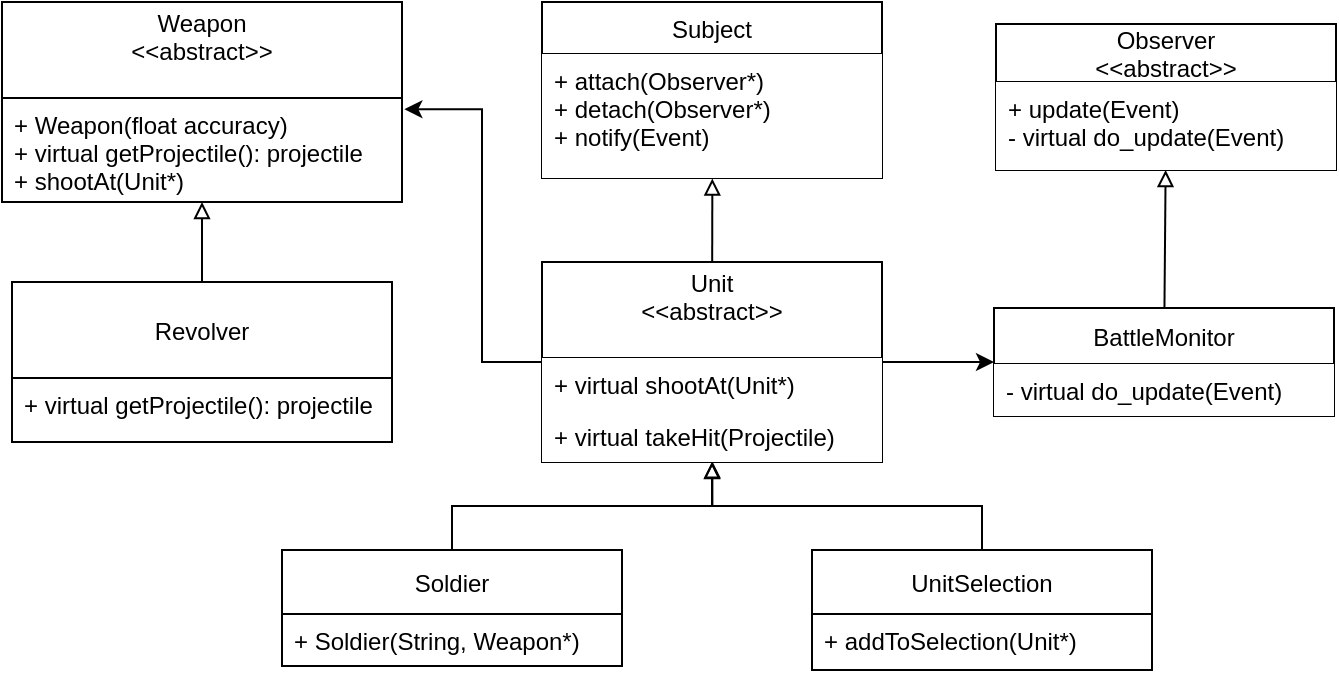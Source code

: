 <mxfile version="14.6.6"><diagram id="MWmruJKDKREIGoBlXKLZ" name="Page-1"><mxGraphModel dx="1718" dy="936" grid="1" gridSize="10" guides="1" tooltips="1" connect="1" arrows="1" fold="1" page="0" pageScale="1" pageWidth="827" pageHeight="1169" math="0" shadow="0"><root><mxCell id="0"/><mxCell id="1" parent="0"/><mxCell id="2" style="edgeStyle=orthogonalEdgeStyle;rounded=0;orthogonalLoop=1;jettySize=auto;html=1;entryX=0.5;entryY=1;entryDx=0;entryDy=0;endArrow=block;endFill=0;" parent="1" source="14" target="9" edge="1"><mxGeometry relative="1" as="geometry"/></mxCell><mxCell id="3" style="edgeStyle=orthogonalEdgeStyle;rounded=0;orthogonalLoop=1;jettySize=auto;html=1;entryX=0.501;entryY=0.985;entryDx=0;entryDy=0;entryPerimeter=0;endArrow=block;endFill=0;" parent="1" source="12" target="11" edge="1"><mxGeometry relative="1" as="geometry"/></mxCell><mxCell id="4" style="rounded=0;orthogonalLoop=1;jettySize=auto;html=1;entryX=0.501;entryY=1.005;entryDx=0;entryDy=0;entryPerimeter=0;endArrow=block;endFill=0;" parent="1" source="9" target="17" edge="1"><mxGeometry relative="1" as="geometry"/></mxCell><mxCell id="5" style="edgeStyle=orthogonalEdgeStyle;rounded=0;orthogonalLoop=1;jettySize=auto;html=1;entryX=0;entryY=0.5;entryDx=0;entryDy=0;endArrow=classic;endFill=1;exitX=1;exitY=0.25;exitDx=0;exitDy=0;" parent="1" source="9" target="26" edge="1"><mxGeometry relative="1" as="geometry"><Array as="points"><mxPoint x="520" y="280"/></Array></mxGeometry></mxCell><mxCell id="6" style="rounded=0;orthogonalLoop=1;jettySize=auto;html=1;endArrow=block;endFill=0;" parent="1" source="26" target="21" edge="1"><mxGeometry relative="1" as="geometry"><mxPoint x="663" y="170" as="targetPoint"/></mxGeometry></mxCell><mxCell id="7" style="edgeStyle=orthogonalEdgeStyle;rounded=0;orthogonalLoop=1;jettySize=auto;html=1;entryX=1.006;entryY=0.107;entryDx=0;entryDy=0;entryPerimeter=0;startArrow=none;startFill=0;endArrow=classic;endFill=1;" parent="1" source="9" target="23" edge="1"><mxGeometry relative="1" as="geometry"><Array as="points"><mxPoint x="320" y="280"/><mxPoint x="320" y="154"/></Array></mxGeometry></mxCell><mxCell id="8" style="rounded=0;orthogonalLoop=1;jettySize=auto;html=1;startArrow=none;startFill=0;endArrow=block;endFill=0;" parent="1" source="24" target="23" edge="1"><mxGeometry relative="1" as="geometry"/></mxCell><mxCell id="9" value="Unit&#xA;&lt;&lt;abstract&gt;&gt;&#xA;" style="swimlane;fontStyle=0;childLayout=stackLayout;horizontal=1;startSize=48;fillColor=#ffffff;horizontalStack=0;resizeParent=1;resizeParentMax=0;resizeLast=0;collapsible=1;marginBottom=0;" parent="1" vertex="1"><mxGeometry x="350" y="230" width="170" height="100" as="geometry"/></mxCell><mxCell id="10" value="+ virtual shootAt(Unit*)" style="text;strokeColor=none;fillColor=#ffffff;align=left;verticalAlign=top;spacingLeft=4;spacingRight=4;overflow=hidden;rotatable=0;points=[[0,0.5],[1,0.5]];portConstraint=eastwest;" parent="9" vertex="1"><mxGeometry y="48" width="170" height="26" as="geometry"/></mxCell><mxCell id="11" value="+ virtual takeHit(Projectile)" style="text;strokeColor=none;fillColor=#ffffff;align=left;verticalAlign=top;spacingLeft=4;spacingRight=4;overflow=hidden;rotatable=0;points=[[0,0.5],[1,0.5]];portConstraint=eastwest;" parent="9" vertex="1"><mxGeometry y="74" width="170" height="26" as="geometry"/></mxCell><mxCell id="12" value="Soldier" style="swimlane;fontStyle=0;childLayout=stackLayout;horizontal=1;startSize=32;fillColor=#ffffff;horizontalStack=0;resizeParent=1;resizeParentMax=0;resizeLast=0;collapsible=1;marginBottom=0;" parent="1" vertex="1"><mxGeometry x="220" y="374" width="170" height="58" as="geometry"/></mxCell><mxCell id="13" value="+ Soldier(String, Weapon*)" style="text;strokeColor=#000000;fillColor=#ffffff;align=left;verticalAlign=top;spacingLeft=4;spacingRight=4;overflow=hidden;rotatable=0;points=[[0,0.5],[1,0.5]];portConstraint=eastwest;" parent="12" vertex="1"><mxGeometry y="32" width="170" height="26" as="geometry"/></mxCell><mxCell id="14" value="UnitSelection" style="swimlane;fontStyle=0;childLayout=stackLayout;horizontal=1;startSize=32;fillColor=#ffffff;horizontalStack=0;resizeParent=1;resizeParentMax=0;resizeLast=0;collapsible=1;marginBottom=0;" parent="1" vertex="1"><mxGeometry x="485" y="374" width="170" height="60" as="geometry"/></mxCell><mxCell id="15" value="+ addToSelection(Unit*)&#xA;" style="text;strokeColor=#000000;fillColor=#ffffff;align=left;verticalAlign=top;spacingLeft=4;spacingRight=4;overflow=hidden;rotatable=0;points=[[0,0.5],[1,0.5]];portConstraint=eastwest;" parent="14" vertex="1"><mxGeometry y="32" width="170" height="28" as="geometry"/></mxCell><mxCell id="16" value="Subject" style="swimlane;fontStyle=0;childLayout=stackLayout;horizontal=1;startSize=26;fillColor=#ffffff;horizontalStack=0;resizeParent=1;resizeParentMax=0;resizeLast=0;collapsible=1;marginBottom=0;" parent="1" vertex="1"><mxGeometry x="350" y="100" width="170" height="88" as="geometry"/></mxCell><mxCell id="17" value="+ attach(Observer*): void&#xA;+ detach(Observer*): void&#xA;+ notify(): void&#xA;&#xA;" style="text;strokeColor=none;fillColor=#ffffff;align=left;verticalAlign=top;spacingLeft=4;spacingRight=4;overflow=hidden;rotatable=0;points=[[0,0.5],[1,0.5]];portConstraint=eastwest;" parent="16" vertex="1"><mxGeometry y="26" width="170" height="62" as="geometry"/></mxCell><mxCell id="18" value="Subject" style="swimlane;fontStyle=0;childLayout=stackLayout;horizontal=1;startSize=26;fillColor=#ffffff;horizontalStack=0;resizeParent=1;resizeParentMax=0;resizeLast=0;collapsible=1;marginBottom=0;" parent="1" vertex="1"><mxGeometry x="350" y="100" width="170" height="88" as="geometry"/></mxCell><mxCell id="19" value="+ attach(Observer*)&#xA;+ detach(Observer*)&#xA;+ notify(Event)&#xA;&#xA;" style="text;strokeColor=none;fillColor=#ffffff;align=left;verticalAlign=top;spacingLeft=4;spacingRight=4;overflow=hidden;rotatable=0;points=[[0,0.5],[1,0.5]];portConstraint=eastwest;" parent="18" vertex="1"><mxGeometry y="26" width="170" height="62" as="geometry"/></mxCell><mxCell id="20" value="Observer&#xA;&lt;&lt;abstract&gt;&gt;" style="swimlane;fontStyle=0;childLayout=stackLayout;horizontal=1;startSize=29;fillColor=#ffffff;horizontalStack=0;resizeParent=1;resizeParentMax=0;resizeLast=0;collapsible=1;marginBottom=0;" parent="1" vertex="1"><mxGeometry x="577" y="111" width="170" height="73" as="geometry"/></mxCell><mxCell id="21" value="+ update(Event)&#xA;- virtual do_update(Event)&#xA;" style="text;strokeColor=none;fillColor=#ffffff;align=left;verticalAlign=top;spacingLeft=4;spacingRight=4;overflow=hidden;rotatable=0;points=[[0,0.5],[1,0.5]];portConstraint=eastwest;" parent="20" vertex="1"><mxGeometry y="29" width="170" height="44" as="geometry"/></mxCell><mxCell id="22" value="Weapon&#xA;&lt;&lt;abstract&gt;&gt;&#xA;" style="swimlane;fontStyle=0;childLayout=stackLayout;horizontal=1;startSize=48;fillColor=#ffffff;horizontalStack=0;resizeParent=1;resizeParentMax=0;resizeLast=0;collapsible=1;marginBottom=0;" parent="1" vertex="1"><mxGeometry x="80" y="100" width="200" height="100" as="geometry"/></mxCell><mxCell id="23" value="+ Weapon(float accuracy)&#xA;+ virtual getProjectile(): projectile&#xA;+ shootAt(Unit*)" style="text;strokeColor=#000000;fillColor=#ffffff;align=left;verticalAlign=top;spacingLeft=4;spacingRight=4;overflow=hidden;rotatable=0;points=[[0,0.5],[1,0.5]];portConstraint=eastwest;" parent="22" vertex="1"><mxGeometry y="48" width="200" height="52" as="geometry"/></mxCell><mxCell id="24" value="Revolver" style="swimlane;fontStyle=0;childLayout=stackLayout;horizontal=1;startSize=48;fillColor=#ffffff;horizontalStack=0;resizeParent=1;resizeParentMax=0;resizeLast=0;collapsible=1;marginBottom=0;" parent="1" vertex="1"><mxGeometry x="85" y="240" width="190" height="80" as="geometry"/></mxCell><mxCell id="25" value="+ virtual getProjectile(): projectile&#xA;" style="text;strokeColor=#000000;fillColor=#ffffff;align=left;verticalAlign=top;spacingLeft=4;spacingRight=4;overflow=hidden;rotatable=0;points=[[0,0.5],[1,0.5]];portConstraint=eastwest;" parent="24" vertex="1"><mxGeometry y="48" width="190" height="32" as="geometry"/></mxCell><mxCell id="26" value="BattleMonitor" style="swimlane;fontStyle=0;childLayout=stackLayout;horizontal=1;startSize=28;fillColor=#ffffff;horizontalStack=0;resizeParent=1;resizeParentMax=0;resizeLast=0;collapsible=1;marginBottom=0;" parent="1" vertex="1"><mxGeometry x="576" y="253" width="170" height="54" as="geometry"/></mxCell><mxCell id="27" value="- virtual do_update(Event)" style="text;strokeColor=none;fillColor=#ffffff;align=left;verticalAlign=top;spacingLeft=4;spacingRight=4;overflow=hidden;rotatable=0;points=[[0,0.5],[1,0.5]];portConstraint=eastwest;" parent="26" vertex="1"><mxGeometry y="28" width="170" height="26" as="geometry"/></mxCell><mxCell id="28" value="" style="text;strokeColor=none;fillColor=#ffffff;align=left;verticalAlign=top;spacingLeft=4;spacingRight=4;overflow=hidden;rotatable=0;points=[[0,0.5],[1,0.5]];portConstraint=eastwest;" parent="26" vertex="1"><mxGeometry y="54" width="170" as="geometry"/></mxCell></root></mxGraphModel></diagram></mxfile>